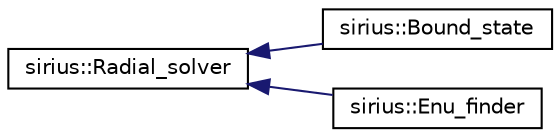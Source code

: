 digraph "Graphical Class Hierarchy"
{
 // INTERACTIVE_SVG=YES
  edge [fontname="Helvetica",fontsize="10",labelfontname="Helvetica",labelfontsize="10"];
  node [fontname="Helvetica",fontsize="10",shape=record];
  rankdir="LR";
  Node1 [label="sirius::Radial_solver",height=0.2,width=0.4,color="black", fillcolor="white", style="filled",URL="$classsirius_1_1_radial__solver.html",tooltip="Finds a solution to radial Schrodinger, Koelling-Harmon or Dirac equation. "];
  Node1 -> Node2 [dir="back",color="midnightblue",fontsize="10",style="solid",fontname="Helvetica"];
  Node2 [label="sirius::Bound_state",height=0.2,width=0.4,color="black", fillcolor="white", style="filled",URL="$classsirius_1_1_bound__state.html"];
  Node1 -> Node3 [dir="back",color="midnightblue",fontsize="10",style="solid",fontname="Helvetica"];
  Node3 [label="sirius::Enu_finder",height=0.2,width=0.4,color="black", fillcolor="white", style="filled",URL="$classsirius_1_1_enu__finder.html"];
}
